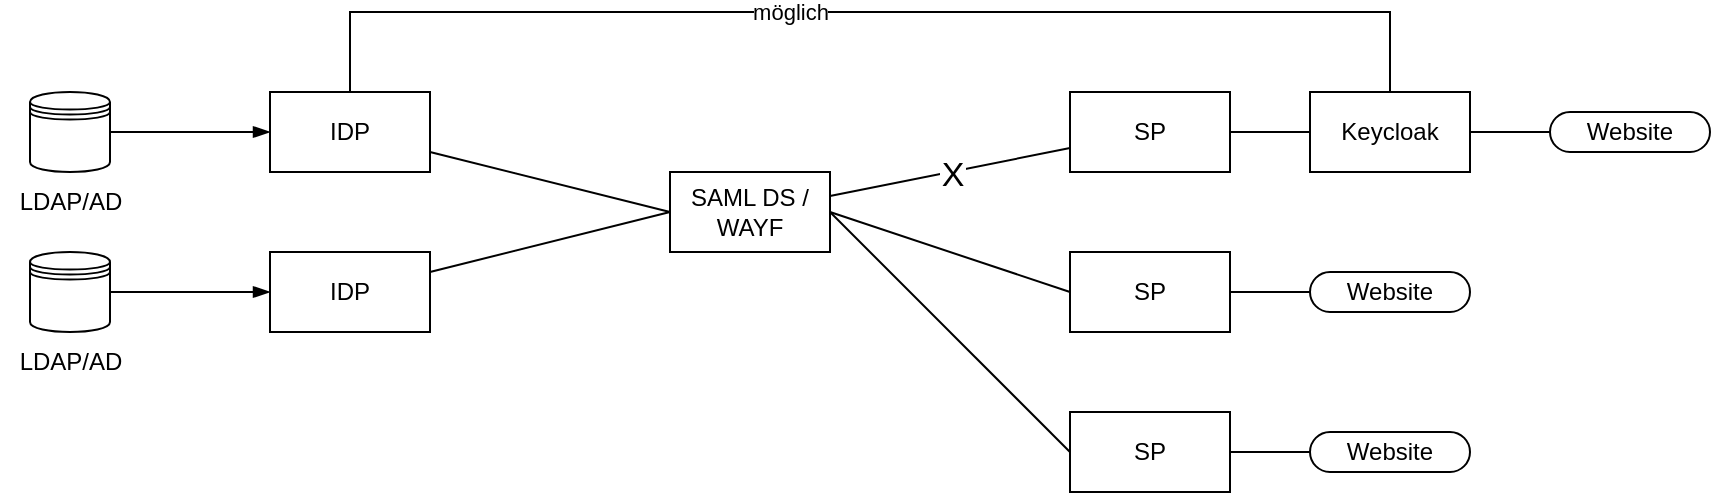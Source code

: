 <mxfile version="24.0.7" type="github">
  <diagram name="Seite-1" id="AQqILg9J_mZ91q_F1waY">
    <mxGraphModel dx="1077" dy="583" grid="1" gridSize="10" guides="1" tooltips="1" connect="1" arrows="1" fold="1" page="1" pageScale="1" pageWidth="827" pageHeight="1169" math="0" shadow="0">
      <root>
        <mxCell id="0" />
        <mxCell id="1" parent="0" />
        <mxCell id="0WIXX4E22sUgwMQYsPHi-1" value="" style="shape=datastore;html=1;labelPosition=center;verticalLabelPosition=bottom;align=center;verticalAlign=top;" vertex="1" parent="1">
          <mxGeometry x="40" y="80" width="40" height="40" as="geometry" />
        </mxCell>
        <mxCell id="0WIXX4E22sUgwMQYsPHi-2" value="LDAP/AD" style="text;html=1;align=center;verticalAlign=middle;resizable=0;points=[];autosize=1;strokeColor=none;fillColor=none;" vertex="1" parent="1">
          <mxGeometry x="25" y="120" width="70" height="30" as="geometry" />
        </mxCell>
        <mxCell id="0WIXX4E22sUgwMQYsPHi-8" style="edgeStyle=orthogonalEdgeStyle;rounded=0;orthogonalLoop=1;jettySize=auto;html=1;entryX=1;entryY=0.5;entryDx=0;entryDy=0;endArrow=none;endFill=0;startArrow=blockThin;startFill=1;" edge="1" parent="1" source="0WIXX4E22sUgwMQYsPHi-3" target="0WIXX4E22sUgwMQYsPHi-1">
          <mxGeometry relative="1" as="geometry" />
        </mxCell>
        <mxCell id="0WIXX4E22sUgwMQYsPHi-10" style="rounded=0;orthogonalLoop=1;jettySize=auto;html=1;entryX=0;entryY=0.5;entryDx=0;entryDy=0;endArrow=none;endFill=0;" edge="1" parent="1" source="0WIXX4E22sUgwMQYsPHi-3" target="0WIXX4E22sUgwMQYsPHi-4">
          <mxGeometry relative="1" as="geometry" />
        </mxCell>
        <mxCell id="0WIXX4E22sUgwMQYsPHi-3" value="IDP" style="html=1;dashed=0;whiteSpace=wrap;" vertex="1" parent="1">
          <mxGeometry x="160" y="80" width="80" height="40" as="geometry" />
        </mxCell>
        <mxCell id="0WIXX4E22sUgwMQYsPHi-15" style="rounded=0;orthogonalLoop=1;jettySize=auto;html=1;endArrow=none;endFill=0;" edge="1" parent="1" source="0WIXX4E22sUgwMQYsPHi-4" target="0WIXX4E22sUgwMQYsPHi-12">
          <mxGeometry relative="1" as="geometry" />
        </mxCell>
        <mxCell id="0WIXX4E22sUgwMQYsPHi-30" value="X" style="edgeLabel;html=1;align=center;verticalAlign=middle;resizable=0;points=[];spacing=6;labelBorderColor=#FFFFFF;spacingTop=0;fontSize=17;" vertex="1" connectable="0" parent="0WIXX4E22sUgwMQYsPHi-15">
          <mxGeometry x="0.016" y="-2" relative="1" as="geometry">
            <mxPoint as="offset" />
          </mxGeometry>
        </mxCell>
        <mxCell id="0WIXX4E22sUgwMQYsPHi-16" style="rounded=0;orthogonalLoop=1;jettySize=auto;html=1;entryX=0;entryY=0.5;entryDx=0;entryDy=0;exitX=1;exitY=0.5;exitDx=0;exitDy=0;endArrow=none;endFill=0;" edge="1" parent="1" source="0WIXX4E22sUgwMQYsPHi-4" target="0WIXX4E22sUgwMQYsPHi-13">
          <mxGeometry relative="1" as="geometry" />
        </mxCell>
        <mxCell id="0WIXX4E22sUgwMQYsPHi-17" style="rounded=0;orthogonalLoop=1;jettySize=auto;html=1;entryX=0;entryY=0.5;entryDx=0;entryDy=0;exitX=1;exitY=0.5;exitDx=0;exitDy=0;endArrow=none;endFill=0;" edge="1" parent="1" source="0WIXX4E22sUgwMQYsPHi-4" target="0WIXX4E22sUgwMQYsPHi-14">
          <mxGeometry relative="1" as="geometry" />
        </mxCell>
        <mxCell id="0WIXX4E22sUgwMQYsPHi-4" value="SAML DS /&lt;div&gt;WAYF&lt;/div&gt;" style="html=1;dashed=0;whiteSpace=wrap;" vertex="1" parent="1">
          <mxGeometry x="360" y="120" width="80" height="40" as="geometry" />
        </mxCell>
        <mxCell id="0WIXX4E22sUgwMQYsPHi-9" style="edgeStyle=orthogonalEdgeStyle;rounded=0;orthogonalLoop=1;jettySize=auto;html=1;entryX=1;entryY=0.5;entryDx=0;entryDy=0;startArrow=blockThin;startFill=1;endArrow=none;endFill=0;" edge="1" parent="1" source="0WIXX4E22sUgwMQYsPHi-5" target="0WIXX4E22sUgwMQYsPHi-6">
          <mxGeometry relative="1" as="geometry" />
        </mxCell>
        <mxCell id="0WIXX4E22sUgwMQYsPHi-11" style="rounded=0;orthogonalLoop=1;jettySize=auto;html=1;entryX=0;entryY=0.5;entryDx=0;entryDy=0;endArrow=none;endFill=0;" edge="1" parent="1" source="0WIXX4E22sUgwMQYsPHi-5" target="0WIXX4E22sUgwMQYsPHi-4">
          <mxGeometry relative="1" as="geometry" />
        </mxCell>
        <mxCell id="0WIXX4E22sUgwMQYsPHi-5" value="IDP" style="html=1;dashed=0;whiteSpace=wrap;" vertex="1" parent="1">
          <mxGeometry x="160" y="160" width="80" height="40" as="geometry" />
        </mxCell>
        <mxCell id="0WIXX4E22sUgwMQYsPHi-6" value="" style="shape=datastore;html=1;labelPosition=center;verticalLabelPosition=bottom;align=center;verticalAlign=top;" vertex="1" parent="1">
          <mxGeometry x="40" y="160" width="40" height="40" as="geometry" />
        </mxCell>
        <mxCell id="0WIXX4E22sUgwMQYsPHi-7" value="LDAP/AD" style="text;html=1;align=center;verticalAlign=middle;resizable=0;points=[];autosize=1;strokeColor=none;fillColor=none;" vertex="1" parent="1">
          <mxGeometry x="25" y="200" width="70" height="30" as="geometry" />
        </mxCell>
        <mxCell id="0WIXX4E22sUgwMQYsPHi-12" value="SP" style="html=1;dashed=0;whiteSpace=wrap;" vertex="1" parent="1">
          <mxGeometry x="560" y="80" width="80" height="40" as="geometry" />
        </mxCell>
        <mxCell id="0WIXX4E22sUgwMQYsPHi-28" style="edgeStyle=orthogonalEdgeStyle;rounded=0;orthogonalLoop=1;jettySize=auto;html=1;endArrow=none;endFill=0;" edge="1" parent="1" source="0WIXX4E22sUgwMQYsPHi-13" target="0WIXX4E22sUgwMQYsPHi-27">
          <mxGeometry relative="1" as="geometry" />
        </mxCell>
        <mxCell id="0WIXX4E22sUgwMQYsPHi-13" value="SP" style="html=1;dashed=0;whiteSpace=wrap;" vertex="1" parent="1">
          <mxGeometry x="560" y="160" width="80" height="40" as="geometry" />
        </mxCell>
        <mxCell id="0WIXX4E22sUgwMQYsPHi-14" value="SP" style="html=1;dashed=0;whiteSpace=wrap;" vertex="1" parent="1">
          <mxGeometry x="560" y="240" width="80" height="40" as="geometry" />
        </mxCell>
        <mxCell id="0WIXX4E22sUgwMQYsPHi-19" value="Website" style="html=1;dashed=0;whiteSpace=wrap;shape=mxgraph.dfd.start" vertex="1" parent="1">
          <mxGeometry x="800" y="90" width="80" height="20" as="geometry" />
        </mxCell>
        <mxCell id="0WIXX4E22sUgwMQYsPHi-20" value="Website" style="html=1;dashed=0;whiteSpace=wrap;shape=mxgraph.dfd.start" vertex="1" parent="1">
          <mxGeometry x="680" y="250" width="80" height="20" as="geometry" />
        </mxCell>
        <mxCell id="0WIXX4E22sUgwMQYsPHi-21" style="edgeStyle=orthogonalEdgeStyle;rounded=0;orthogonalLoop=1;jettySize=auto;html=1;entryX=0;entryY=0.5;entryDx=0;entryDy=0;entryPerimeter=0;endArrow=none;endFill=0;" edge="1" parent="1" source="0WIXX4E22sUgwMQYsPHi-14" target="0WIXX4E22sUgwMQYsPHi-20">
          <mxGeometry relative="1" as="geometry" />
        </mxCell>
        <mxCell id="0WIXX4E22sUgwMQYsPHi-23" style="edgeStyle=orthogonalEdgeStyle;rounded=0;orthogonalLoop=1;jettySize=auto;html=1;entryX=0;entryY=0.5;entryDx=0;entryDy=0;entryPerimeter=0;endArrow=none;endFill=0;" edge="1" parent="1" source="0WIXX4E22sUgwMQYsPHi-12">
          <mxGeometry relative="1" as="geometry">
            <mxPoint x="680" y="100" as="targetPoint" />
          </mxGeometry>
        </mxCell>
        <mxCell id="0WIXX4E22sUgwMQYsPHi-26" style="edgeStyle=orthogonalEdgeStyle;rounded=0;orthogonalLoop=1;jettySize=auto;html=1;entryX=0.5;entryY=0;entryDx=0;entryDy=0;endArrow=none;endFill=0;" edge="1" parent="1" source="0WIXX4E22sUgwMQYsPHi-24" target="0WIXX4E22sUgwMQYsPHi-3">
          <mxGeometry relative="1" as="geometry">
            <Array as="points">
              <mxPoint x="720" y="40" />
              <mxPoint x="200" y="40" />
            </Array>
          </mxGeometry>
        </mxCell>
        <mxCell id="0WIXX4E22sUgwMQYsPHi-29" value="möglich" style="edgeLabel;html=1;align=center;verticalAlign=middle;resizable=0;points=[];" vertex="1" connectable="0" parent="0WIXX4E22sUgwMQYsPHi-26">
          <mxGeometry x="0.134" relative="1" as="geometry">
            <mxPoint as="offset" />
          </mxGeometry>
        </mxCell>
        <mxCell id="0WIXX4E22sUgwMQYsPHi-24" value="Keycloak" style="html=1;dashed=0;whiteSpace=wrap;" vertex="1" parent="1">
          <mxGeometry x="680" y="80" width="80" height="40" as="geometry" />
        </mxCell>
        <mxCell id="0WIXX4E22sUgwMQYsPHi-25" style="edgeStyle=orthogonalEdgeStyle;rounded=0;orthogonalLoop=1;jettySize=auto;html=1;entryX=0;entryY=0.5;entryDx=0;entryDy=0;entryPerimeter=0;endArrow=none;endFill=0;" edge="1" parent="1" source="0WIXX4E22sUgwMQYsPHi-24" target="0WIXX4E22sUgwMQYsPHi-19">
          <mxGeometry relative="1" as="geometry" />
        </mxCell>
        <mxCell id="0WIXX4E22sUgwMQYsPHi-27" value="Website" style="html=1;dashed=0;whiteSpace=wrap;shape=mxgraph.dfd.start" vertex="1" parent="1">
          <mxGeometry x="680" y="170" width="80" height="20" as="geometry" />
        </mxCell>
      </root>
    </mxGraphModel>
  </diagram>
</mxfile>
